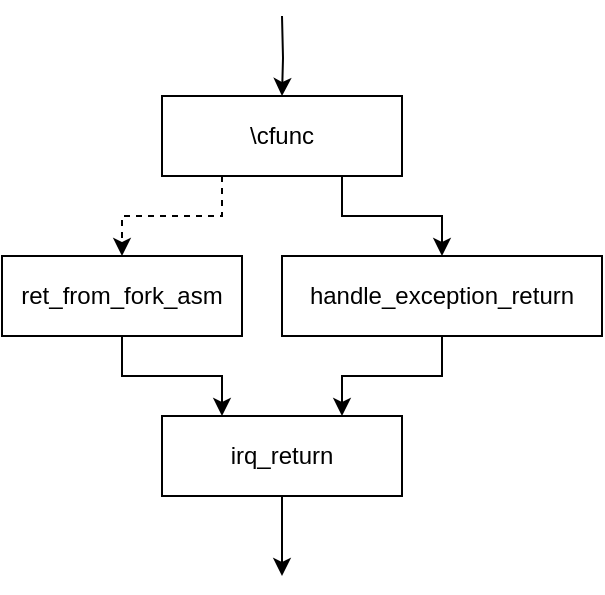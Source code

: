 <mxfile version="24.2.5" type="device">
  <diagram name="第 1 页" id="Bne0cCaI0hH5InpvmsYH">
    <mxGraphModel dx="1114" dy="879" grid="1" gridSize="10" guides="1" tooltips="1" connect="1" arrows="1" fold="1" page="1" pageScale="1" pageWidth="827" pageHeight="1169" math="0" shadow="0">
      <root>
        <mxCell id="0" />
        <mxCell id="1" parent="0" />
        <mxCell id="nv_Uqn7F0eWgPKUFWK_S-18" style="edgeStyle=orthogonalEdgeStyle;rounded=0;orthogonalLoop=1;jettySize=auto;html=1;exitX=0.75;exitY=1;exitDx=0;exitDy=0;" parent="1" source="nv_Uqn7F0eWgPKUFWK_S-6" target="nv_Uqn7F0eWgPKUFWK_S-12" edge="1">
          <mxGeometry relative="1" as="geometry" />
        </mxCell>
        <mxCell id="nv_Uqn7F0eWgPKUFWK_S-19" style="edgeStyle=orthogonalEdgeStyle;rounded=0;orthogonalLoop=1;jettySize=auto;html=1;exitX=0.25;exitY=1;exitDx=0;exitDy=0;entryX=0.5;entryY=0;entryDx=0;entryDy=0;dashed=1;" parent="1" source="nv_Uqn7F0eWgPKUFWK_S-6" target="nv_Uqn7F0eWgPKUFWK_S-9" edge="1">
          <mxGeometry relative="1" as="geometry" />
        </mxCell>
        <mxCell id="nv_Uqn7F0eWgPKUFWK_S-6" value="\cfunc" style="rounded=0;whiteSpace=wrap;html=1;" parent="1" vertex="1">
          <mxGeometry x="200" y="280" width="120" height="40" as="geometry" />
        </mxCell>
        <mxCell id="kbaqJWlFzb-KCB_ga5yN-2" style="edgeStyle=orthogonalEdgeStyle;rounded=0;orthogonalLoop=1;jettySize=auto;html=1;exitX=0.5;exitY=1;exitDx=0;exitDy=0;entryX=0.5;entryY=0;entryDx=0;entryDy=0;" edge="1" parent="1" source="nv_Uqn7F0eWgPKUFWK_S-7">
          <mxGeometry relative="1" as="geometry">
            <mxPoint x="260" y="520" as="targetPoint" />
          </mxGeometry>
        </mxCell>
        <mxCell id="nv_Uqn7F0eWgPKUFWK_S-7" value="irq_return" style="rounded=0;whiteSpace=wrap;html=1;" parent="1" vertex="1">
          <mxGeometry x="200" y="440" width="120" height="40" as="geometry" />
        </mxCell>
        <mxCell id="nv_Uqn7F0eWgPKUFWK_S-14" style="edgeStyle=orthogonalEdgeStyle;rounded=0;orthogonalLoop=1;jettySize=auto;html=1;exitX=0.5;exitY=1;exitDx=0;exitDy=0;entryX=0.25;entryY=0;entryDx=0;entryDy=0;" parent="1" source="nv_Uqn7F0eWgPKUFWK_S-9" target="nv_Uqn7F0eWgPKUFWK_S-7" edge="1">
          <mxGeometry relative="1" as="geometry" />
        </mxCell>
        <mxCell id="nv_Uqn7F0eWgPKUFWK_S-9" value="ret_from_fork_asm" style="rounded=0;whiteSpace=wrap;html=1;" parent="1" vertex="1">
          <mxGeometry x="120" y="360" width="120" height="40" as="geometry" />
        </mxCell>
        <mxCell id="nv_Uqn7F0eWgPKUFWK_S-15" style="edgeStyle=orthogonalEdgeStyle;rounded=0;orthogonalLoop=1;jettySize=auto;html=1;exitX=0.5;exitY=1;exitDx=0;exitDy=0;entryX=0.75;entryY=0;entryDx=0;entryDy=0;" parent="1" source="nv_Uqn7F0eWgPKUFWK_S-12" target="nv_Uqn7F0eWgPKUFWK_S-7" edge="1">
          <mxGeometry relative="1" as="geometry" />
        </mxCell>
        <mxCell id="nv_Uqn7F0eWgPKUFWK_S-12" value="handle_exception_return" style="rounded=0;whiteSpace=wrap;html=1;" parent="1" vertex="1">
          <mxGeometry x="260" y="360" width="160" height="40" as="geometry" />
        </mxCell>
        <mxCell id="nv_Uqn7F0eWgPKUFWK_S-17" style="edgeStyle=orthogonalEdgeStyle;rounded=0;orthogonalLoop=1;jettySize=auto;html=1;entryX=0.5;entryY=0;entryDx=0;entryDy=0;" parent="1" target="nv_Uqn7F0eWgPKUFWK_S-6" edge="1">
          <mxGeometry relative="1" as="geometry">
            <mxPoint x="260" y="240" as="sourcePoint" />
          </mxGeometry>
        </mxCell>
      </root>
    </mxGraphModel>
  </diagram>
</mxfile>
